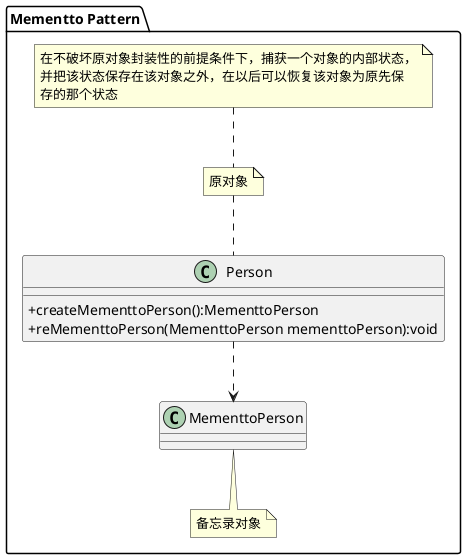 @startuml
skinparam classAttributeIconSize 0
package "Mementto Pattern"{
    class Person{
      +createMementtoPerson():MementtoPerson
      +reMementtoPerson(MementtoPerson mementtoPerson):void
    }
    note top:原对象
    note top:在不破坏原对象封装性的前提条件下，捕获一个对象的内部状态，\n并把该状态保存在该对象之外，在以后可以恢复该对象为原先保\n存的那个状态
    class MementtoPerson
    note bottom:备忘录对象
    Person .-> MementtoPerson
}

@enduml